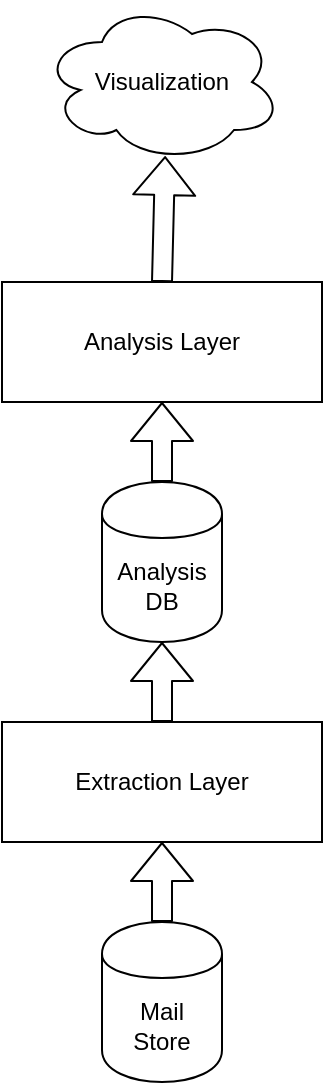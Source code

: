 <mxfile version="13.2.3" type="device"><diagram id="mnXPe1SBUwIBzXe9js87" name="Page-1"><mxGraphModel dx="375" dy="454" grid="1" gridSize="10" guides="1" tooltips="1" connect="1" arrows="1" fold="1" page="1" pageScale="1" pageWidth="850" pageHeight="1100" math="0" shadow="0"><root><mxCell id="0"/><mxCell id="1" parent="0"/><mxCell id="2Cr9lIu4inRnFEpu_Ob1-2" value="Extraction Layer" style="rounded=0;whiteSpace=wrap;html=1;" vertex="1" parent="1"><mxGeometry x="80" y="500" width="160" height="60" as="geometry"/></mxCell><mxCell id="2Cr9lIu4inRnFEpu_Ob1-3" value="Mail&lt;br&gt;Store" style="shape=cylinder;whiteSpace=wrap;html=1;boundedLbl=1;backgroundOutline=1;" vertex="1" parent="1"><mxGeometry x="130" y="600" width="60" height="80" as="geometry"/></mxCell><mxCell id="2Cr9lIu4inRnFEpu_Ob1-4" value="Analysis Layer" style="rounded=0;whiteSpace=wrap;html=1;" vertex="1" parent="1"><mxGeometry x="80" y="280" width="160" height="60" as="geometry"/></mxCell><mxCell id="2Cr9lIu4inRnFEpu_Ob1-5" value="Analysis DB" style="shape=cylinder;whiteSpace=wrap;html=1;boundedLbl=1;backgroundOutline=1;" vertex="1" parent="1"><mxGeometry x="130" y="380" width="60" height="80" as="geometry"/></mxCell><mxCell id="2Cr9lIu4inRnFEpu_Ob1-6" value="" style="shape=flexArrow;endArrow=classic;html=1;" edge="1" parent="1" source="2Cr9lIu4inRnFEpu_Ob1-3" target="2Cr9lIu4inRnFEpu_Ob1-2"><mxGeometry width="50" height="50" relative="1" as="geometry"><mxPoint x="360" y="510" as="sourcePoint"/><mxPoint x="410" y="460" as="targetPoint"/></mxGeometry></mxCell><mxCell id="2Cr9lIu4inRnFEpu_Ob1-7" value="" style="shape=flexArrow;endArrow=classic;html=1;exitX=0.5;exitY=0;exitDx=0;exitDy=0;" edge="1" parent="1" source="2Cr9lIu4inRnFEpu_Ob1-5" target="2Cr9lIu4inRnFEpu_Ob1-4"><mxGeometry width="50" height="50" relative="1" as="geometry"><mxPoint x="160" y="340" as="sourcePoint"/><mxPoint x="170" y="530" as="targetPoint"/><Array as="points"/></mxGeometry></mxCell><mxCell id="2Cr9lIu4inRnFEpu_Ob1-8" value="" style="shape=flexArrow;endArrow=classic;html=1;entryX=0.5;entryY=1;entryDx=0;entryDy=0;exitX=0.5;exitY=0;exitDx=0;exitDy=0;" edge="1" parent="1" source="2Cr9lIu4inRnFEpu_Ob1-2" target="2Cr9lIu4inRnFEpu_Ob1-5"><mxGeometry width="50" height="50" relative="1" as="geometry"><mxPoint x="270" y="440" as="sourcePoint"/><mxPoint x="150" y="410" as="targetPoint"/></mxGeometry></mxCell><mxCell id="2Cr9lIu4inRnFEpu_Ob1-10" value="Visualization" style="ellipse;shape=cloud;whiteSpace=wrap;html=1;" vertex="1" parent="1"><mxGeometry x="100" y="140" width="120" height="80" as="geometry"/></mxCell><mxCell id="2Cr9lIu4inRnFEpu_Ob1-11" value="" style="shape=flexArrow;endArrow=classic;html=1;exitX=0.5;exitY=0;exitDx=0;exitDy=0;entryX=0.513;entryY=0.963;entryDx=0;entryDy=0;entryPerimeter=0;" edge="1" parent="1" source="2Cr9lIu4inRnFEpu_Ob1-4" target="2Cr9lIu4inRnFEpu_Ob1-10"><mxGeometry width="50" height="50" relative="1" as="geometry"><mxPoint x="170" y="390" as="sourcePoint"/><mxPoint x="170" y="350" as="targetPoint"/><Array as="points"/></mxGeometry></mxCell></root></mxGraphModel></diagram></mxfile>